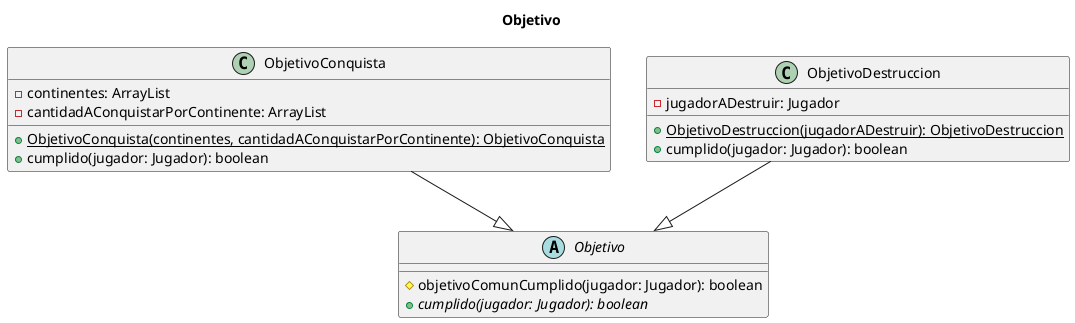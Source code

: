 @startuml

title Objetivo

abstract class Objetivo {
    # objetivoComunCumplido(jugador: Jugador): boolean
    + {abstract} cumplido(jugador: Jugador): boolean
}

ObjetivoConquista --|> Objetivo
ObjetivoDestruccion --|> Objetivo

class ObjetivoConquista {
    - continentes: ArrayList
    - cantidadAConquistarPorContinente: ArrayList
    + {static} ObjetivoConquista(continentes, cantidadAConquistarPorContinente): ObjetivoConquista
    + cumplido(jugador: Jugador): boolean
}

class ObjetivoDestruccion {
    - jugadorADestruir: Jugador
    + {static} ObjetivoDestruccion(jugadorADestruir): ObjetivoDestruccion
    + cumplido(jugador: Jugador): boolean
}

@enduml